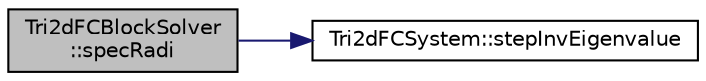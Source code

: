 digraph "Tri2dFCBlockSolver::specRadi"
{
  edge [fontname="Helvetica",fontsize="10",labelfontname="Helvetica",labelfontsize="10"];
  node [fontname="Helvetica",fontsize="10",shape=record];
  rankdir="LR";
  Node1 [label="Tri2dFCBlockSolver\l::specRadi",height=0.2,width=0.4,color="black", fillcolor="grey75", style="filled" fontcolor="black"];
  Node1 -> Node2 [color="midnightblue",fontsize="10",style="solid",fontname="Helvetica"];
  Node2 [label="Tri2dFCSystem::stepInvEigenvalue",height=0.2,width=0.4,color="black", fillcolor="white", style="filled",URL="$classTri2dFCSystem.html#aae9877437abc5d457b95d70134cdc65c",tooltip="Computes invsicid spectral radius. "];
}

